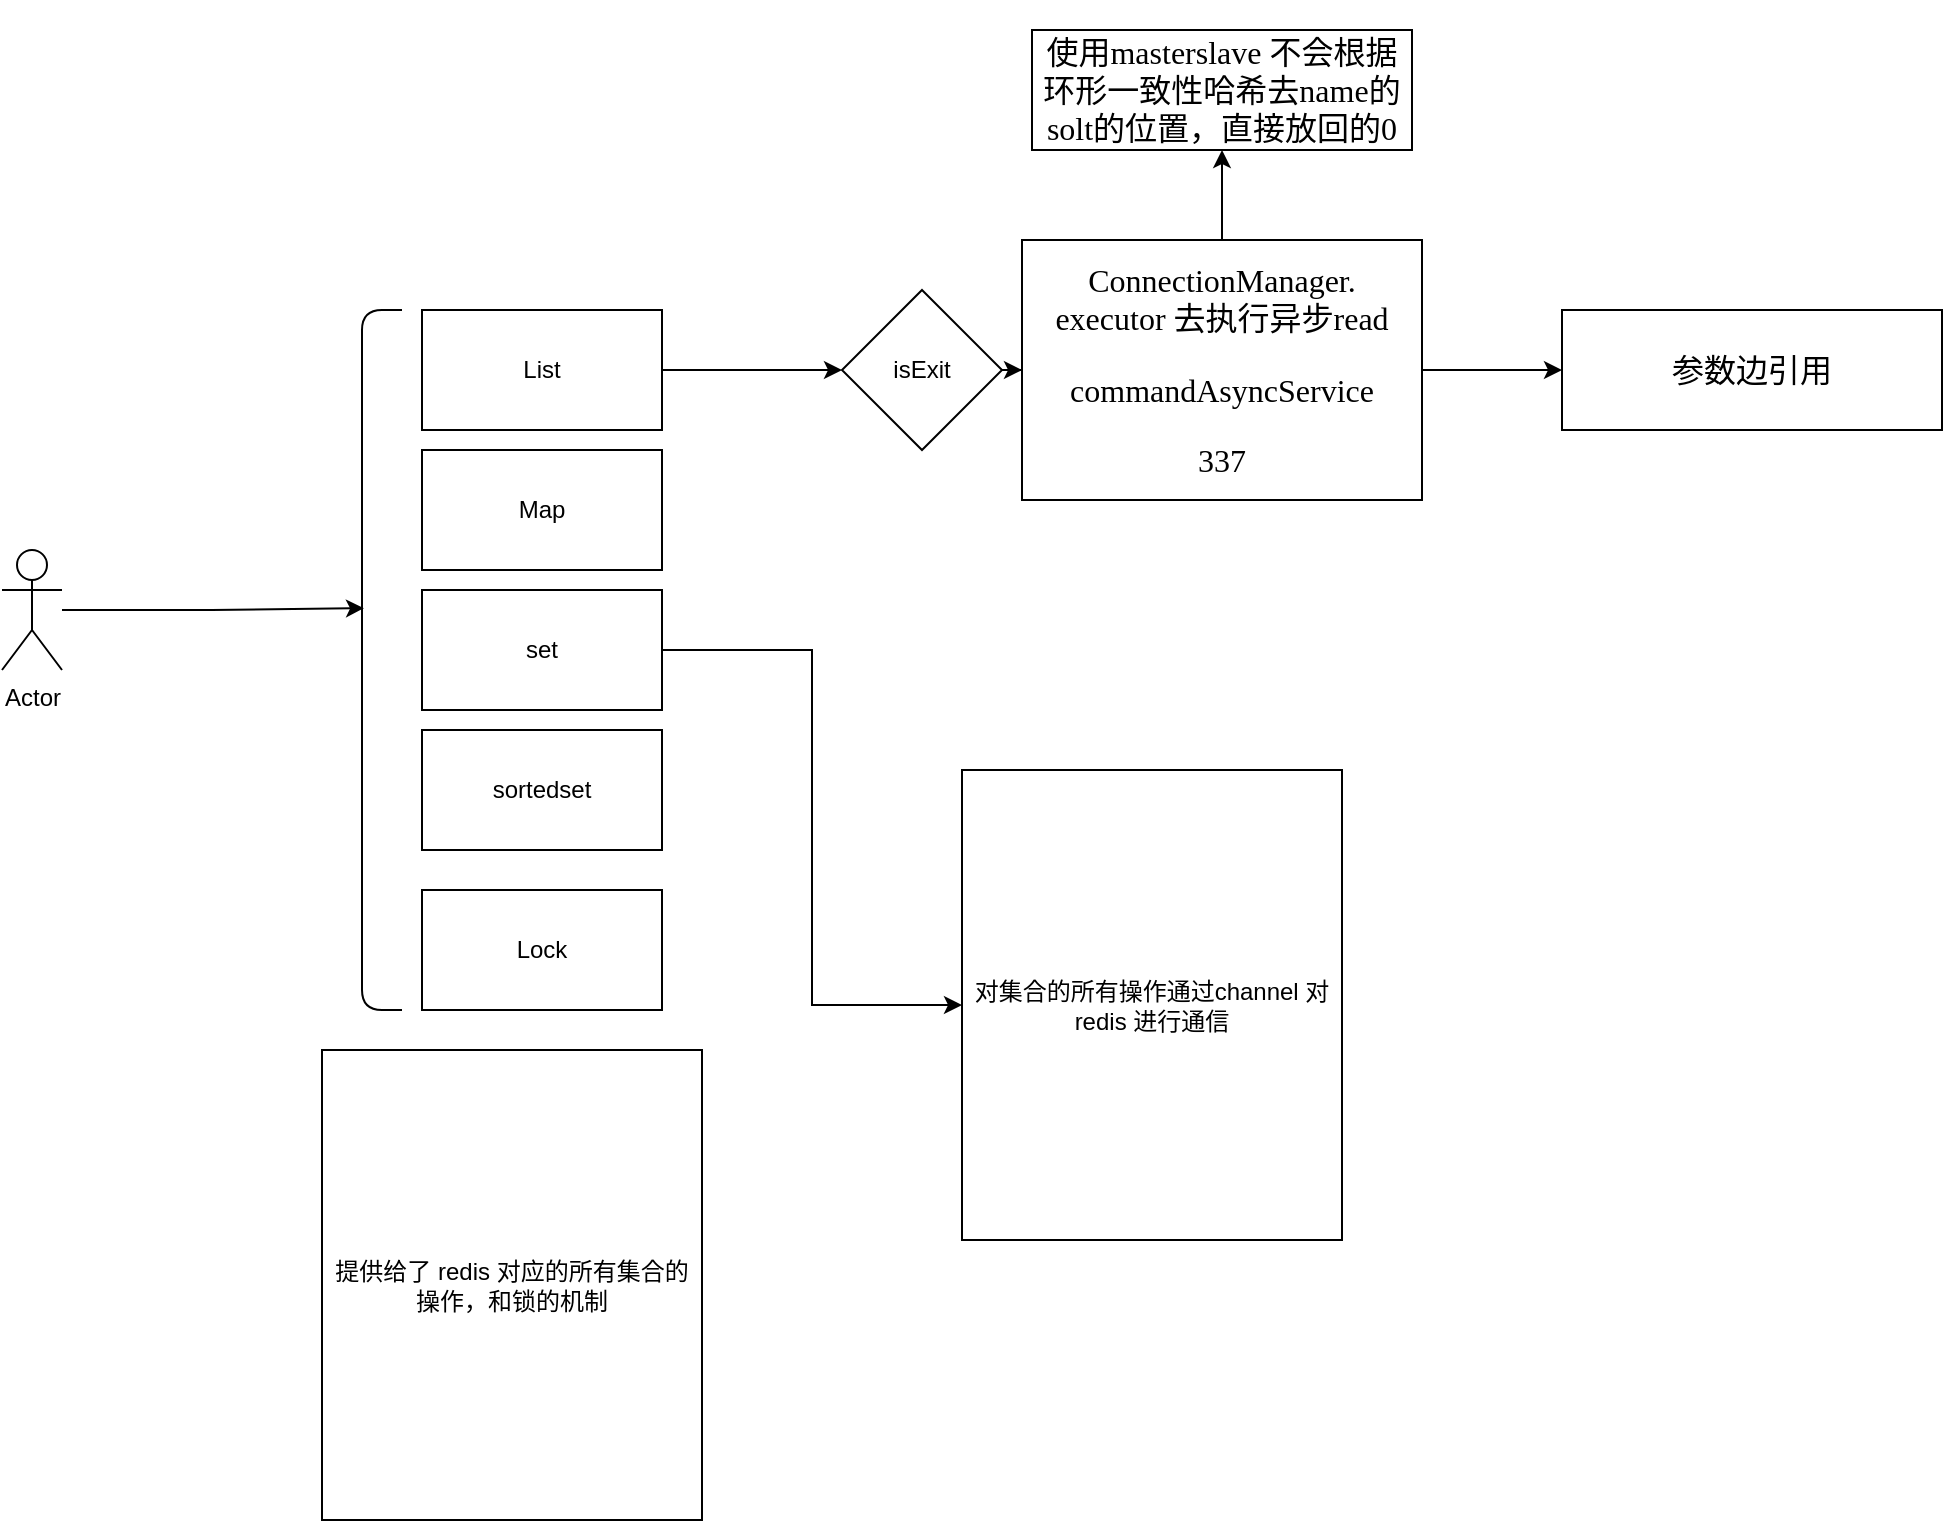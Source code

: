 <mxfile version="12.9.11" type="github">
  <diagram id="tO8i76VYxkzLbFmGI1uG" name="第 1 页">
    <mxGraphModel dx="2249" dy="1931" grid="1" gridSize="10" guides="1" tooltips="1" connect="1" arrows="1" fold="1" page="1" pageScale="1" pageWidth="827" pageHeight="1169" math="0" shadow="0">
      <root>
        <mxCell id="0" />
        <mxCell id="1" parent="0" />
        <mxCell id="JRZBxJg1t3arL7Jp7y_G-20" value="" style="edgeStyle=orthogonalEdgeStyle;rounded=0;orthogonalLoop=1;jettySize=auto;html=1;entryX=0;entryY=0.5;entryDx=0;entryDy=0;" edge="1" parent="1" source="JRZBxJg1t3arL7Jp7y_G-1" target="JRZBxJg1t3arL7Jp7y_G-21">
          <mxGeometry relative="1" as="geometry">
            <mxPoint x="350" y="100" as="targetPoint" />
          </mxGeometry>
        </mxCell>
        <mxCell id="JRZBxJg1t3arL7Jp7y_G-1" value="List" style="rounded=0;whiteSpace=wrap;html=1;" vertex="1" parent="1">
          <mxGeometry x="150" y="70" width="120" height="60" as="geometry" />
        </mxCell>
        <mxCell id="JRZBxJg1t3arL7Jp7y_G-2" value="Map" style="rounded=0;whiteSpace=wrap;html=1;" vertex="1" parent="1">
          <mxGeometry x="150" y="140" width="120" height="60" as="geometry" />
        </mxCell>
        <mxCell id="JRZBxJg1t3arL7Jp7y_G-15" style="edgeStyle=orthogonalEdgeStyle;rounded=0;orthogonalLoop=1;jettySize=auto;html=1;entryX=0;entryY=0.5;entryDx=0;entryDy=0;" edge="1" parent="1" source="JRZBxJg1t3arL7Jp7y_G-3" target="JRZBxJg1t3arL7Jp7y_G-16">
          <mxGeometry relative="1" as="geometry">
            <mxPoint x="360" y="230" as="targetPoint" />
          </mxGeometry>
        </mxCell>
        <mxCell id="JRZBxJg1t3arL7Jp7y_G-3" value="set" style="rounded=0;whiteSpace=wrap;html=1;" vertex="1" parent="1">
          <mxGeometry x="150" y="210" width="120" height="60" as="geometry" />
        </mxCell>
        <mxCell id="JRZBxJg1t3arL7Jp7y_G-4" value="sortedset" style="rounded=0;whiteSpace=wrap;html=1;" vertex="1" parent="1">
          <mxGeometry x="150" y="280" width="120" height="60" as="geometry" />
        </mxCell>
        <mxCell id="JRZBxJg1t3arL7Jp7y_G-5" value="" style="shape=curlyBracket;whiteSpace=wrap;html=1;rounded=1;size=0;" vertex="1" parent="1">
          <mxGeometry x="120" y="70" width="20" height="350" as="geometry" />
        </mxCell>
        <mxCell id="JRZBxJg1t3arL7Jp7y_G-8" value="提供给了 redis 对应的所有集合的操作，和锁的机制" style="rounded=0;whiteSpace=wrap;html=1;" vertex="1" parent="1">
          <mxGeometry x="100" y="440" width="190" height="235" as="geometry" />
        </mxCell>
        <mxCell id="JRZBxJg1t3arL7Jp7y_G-14" style="edgeStyle=orthogonalEdgeStyle;rounded=0;orthogonalLoop=1;jettySize=auto;html=1;entryX=0.05;entryY=0.426;entryDx=0;entryDy=0;entryPerimeter=0;" edge="1" parent="1" source="JRZBxJg1t3arL7Jp7y_G-9" target="JRZBxJg1t3arL7Jp7y_G-5">
          <mxGeometry relative="1" as="geometry">
            <mxPoint x="110" y="230" as="targetPoint" />
          </mxGeometry>
        </mxCell>
        <mxCell id="JRZBxJg1t3arL7Jp7y_G-9" value="Actor" style="shape=umlActor;verticalLabelPosition=bottom;labelBackgroundColor=#ffffff;verticalAlign=top;html=1;outlineConnect=0;" vertex="1" parent="1">
          <mxGeometry x="-60" y="190" width="30" height="60" as="geometry" />
        </mxCell>
        <mxCell id="JRZBxJg1t3arL7Jp7y_G-11" value="Lock" style="rounded=0;whiteSpace=wrap;html=1;" vertex="1" parent="1">
          <mxGeometry x="150" y="360" width="120" height="60" as="geometry" />
        </mxCell>
        <mxCell id="JRZBxJg1t3arL7Jp7y_G-16" value="对集合的所有操作通过channel 对redis 进行通信" style="rounded=0;whiteSpace=wrap;html=1;" vertex="1" parent="1">
          <mxGeometry x="420" y="300" width="190" height="235" as="geometry" />
        </mxCell>
        <mxCell id="JRZBxJg1t3arL7Jp7y_G-23" style="edgeStyle=orthogonalEdgeStyle;rounded=0;orthogonalLoop=1;jettySize=auto;html=1;entryX=0;entryY=0.5;entryDx=0;entryDy=0;" edge="1" parent="1" source="JRZBxJg1t3arL7Jp7y_G-21" target="JRZBxJg1t3arL7Jp7y_G-25">
          <mxGeometry relative="1" as="geometry">
            <mxPoint x="520" y="100" as="targetPoint" />
          </mxGeometry>
        </mxCell>
        <mxCell id="JRZBxJg1t3arL7Jp7y_G-21" value="isExit" style="rhombus;whiteSpace=wrap;html=1;" vertex="1" parent="1">
          <mxGeometry x="360" y="60" width="80" height="80" as="geometry" />
        </mxCell>
        <mxCell id="JRZBxJg1t3arL7Jp7y_G-29" value="" style="edgeStyle=orthogonalEdgeStyle;rounded=0;orthogonalLoop=1;jettySize=auto;html=1;" edge="1" parent="1" source="JRZBxJg1t3arL7Jp7y_G-25" target="JRZBxJg1t3arL7Jp7y_G-28">
          <mxGeometry relative="1" as="geometry" />
        </mxCell>
        <mxCell id="JRZBxJg1t3arL7Jp7y_G-32" value="" style="edgeStyle=orthogonalEdgeStyle;rounded=0;orthogonalLoop=1;jettySize=auto;html=1;" edge="1" parent="1" source="JRZBxJg1t3arL7Jp7y_G-25" target="JRZBxJg1t3arL7Jp7y_G-31">
          <mxGeometry relative="1" as="geometry" />
        </mxCell>
        <mxCell id="JRZBxJg1t3arL7Jp7y_G-25" value="&lt;pre style=&quot;font-family: &amp;#34;consolas&amp;#34; ; font-size: 12pt&quot;&gt;ConnectionManager.&lt;br&gt;executor 去执行异步read&lt;/pre&gt;&lt;pre style=&quot;font-family: &amp;#34;consolas&amp;#34; ; font-size: 12pt&quot;&gt;commandAsyncService&lt;/pre&gt;&lt;pre style=&quot;font-family: &amp;#34;consolas&amp;#34; ; font-size: 12pt&quot;&gt;337&lt;/pre&gt;" style="rounded=0;whiteSpace=wrap;html=1;" vertex="1" parent="1">
          <mxGeometry x="450" y="35" width="200" height="130" as="geometry" />
        </mxCell>
        <mxCell id="JRZBxJg1t3arL7Jp7y_G-31" value="&lt;pre style=&quot;font-family: &amp;#34;consolas&amp;#34; ; font-size: 12pt&quot;&gt;参数边引用&lt;/pre&gt;" style="rounded=0;whiteSpace=wrap;html=1;" vertex="1" parent="1">
          <mxGeometry x="720" y="70" width="190" height="60" as="geometry" />
        </mxCell>
        <mxCell id="JRZBxJg1t3arL7Jp7y_G-28" value="&lt;pre style=&quot;font-family: &amp;#34;consolas&amp;#34; ; font-size: 12pt&quot;&gt;使用masterslave 不会根据&lt;br/&gt;环形一致性哈希去name的&lt;br/&gt;solt的位置，直接放回的0&lt;/pre&gt;" style="rounded=0;whiteSpace=wrap;html=1;" vertex="1" parent="1">
          <mxGeometry x="455" y="-70" width="190" height="60" as="geometry" />
        </mxCell>
      </root>
    </mxGraphModel>
  </diagram>
</mxfile>
